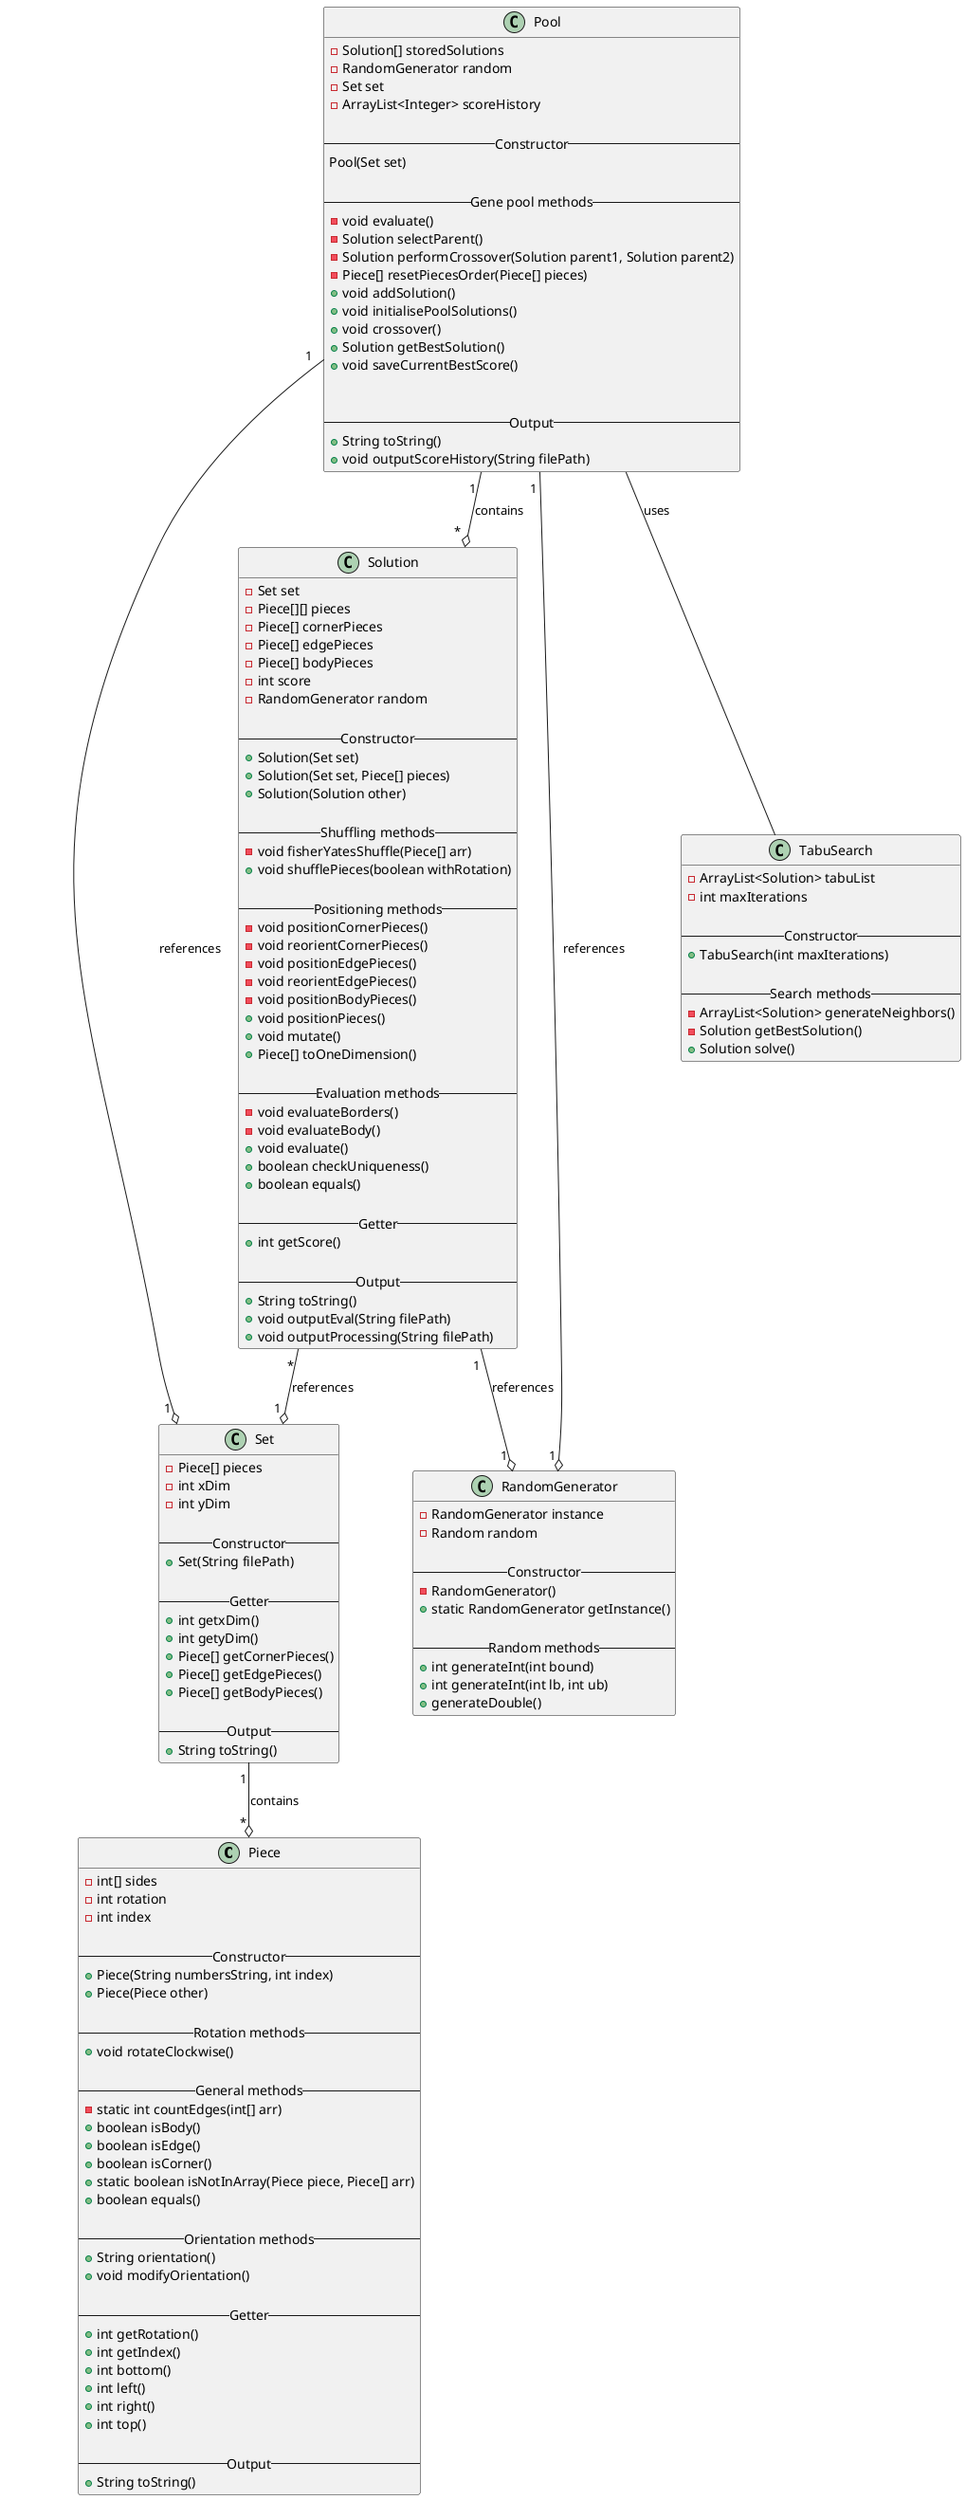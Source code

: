 @startuml

class Piece {
    - int[] sides
    - int rotation
    - int index

    -- Constructor --
    + Piece(String numbersString, int index)
    + Piece(Piece other)

    -- Rotation methods --
    + void rotateClockwise()

    -- General methods --
    - static int countEdges(int[] arr)
    + boolean isBody()
    + boolean isEdge()
    + boolean isCorner()
    + static boolean isNotInArray(Piece piece, Piece[] arr)
    + boolean equals()

    -- Orientation methods --
    + String orientation()
    + void modifyOrientation()

    -- Getter --
    + int getRotation()
    + int getIndex()
    + int bottom()
    + int left()
    + int right()
    + int top()

    -- Output --
    + String toString()
}

class Set {
    - Piece[] pieces
    - int xDim
    - int yDim

    -- Constructor --
    + Set(String filePath)

    -- Getter --
    + int getxDim()
    + int getyDim()
    + Piece[] getCornerPieces()
    + Piece[] getEdgePieces()
    + Piece[] getBodyPieces()

    -- Output --
    + String toString()
}

class Solution {
    - Set set
    - Piece[][] pieces
    - Piece[] cornerPieces
    - Piece[] edgePieces
    - Piece[] bodyPieces
    - int score
    - RandomGenerator random

    -- Constructor --
    + Solution(Set set)
    + Solution(Set set, Piece[] pieces)
    + Solution(Solution other)

    -- Shuffling methods --
    - void fisherYatesShuffle(Piece[] arr)
    + void shufflePieces(boolean withRotation)

    -- Positioning methods --
    - void positionCornerPieces()
    - void reorientCornerPieces()
    - void positionEdgePieces()
    - void reorientEdgePieces()
    - void positionBodyPieces()
    + void positionPieces()
    + void mutate()
    + Piece[] toOneDimension()

    -- Evaluation methods --
    - void evaluateBorders()
    - void evaluateBody()
    + void evaluate()
    + boolean checkUniqueness()
    + boolean equals()

    -- Getter --
    + int getScore()

    -- Output  --
    + String toString()
    + void outputEval(String filePath)
    + void outputProcessing(String filePath)
}

class Pool {
    - Solution[] storedSolutions
    - RandomGenerator random
    - Set set
    - ArrayList<Integer> scoreHistory

    -- Constructor --
    Pool(Set set)

    -- Gene pool methods --
    - void evaluate()
    - Solution selectParent()
    - Solution performCrossover(Solution parent1, Solution parent2)
    - Piece[] resetPiecesOrder(Piece[] pieces)
    + void addSolution()
    + void initialisePoolSolutions()
    + void crossover()
    + Solution getBestSolution()
    + void saveCurrentBestScore()


    -- Output --
    + String toString()
    + void outputScoreHistory(String filePath)
}

class RandomGenerator {
    - RandomGenerator instance
    - Random random

    -- Constructor --
    - RandomGenerator()
    + static RandomGenerator getInstance()

    -- Random methods --
    + int generateInt(int bound)
    + int generateInt(int lb, int ub)
    + generateDouble()
}

class TabuSearch {
    - ArrayList<Solution> tabuList
    - int maxIterations

    -- Constructor --
    + TabuSearch(int maxIterations)

    -- Search methods --
    - ArrayList<Solution> generateNeighbors()
    - Solution getBestSolution()
    + Solution solve()
}

Pool " 1 " --o " *  " Solution: contains
Pool " 1 " --o " 1 " Set: references
Pool " 1 " --o " 1 " RandomGenerator: references
Solution " 1 " --o " 1 " RandomGenerator: references
Solution " * " --o " 1 " Set: references
Set "1 " --o " * " Piece: contains
Pool -- TabuSearch: uses

@enduml